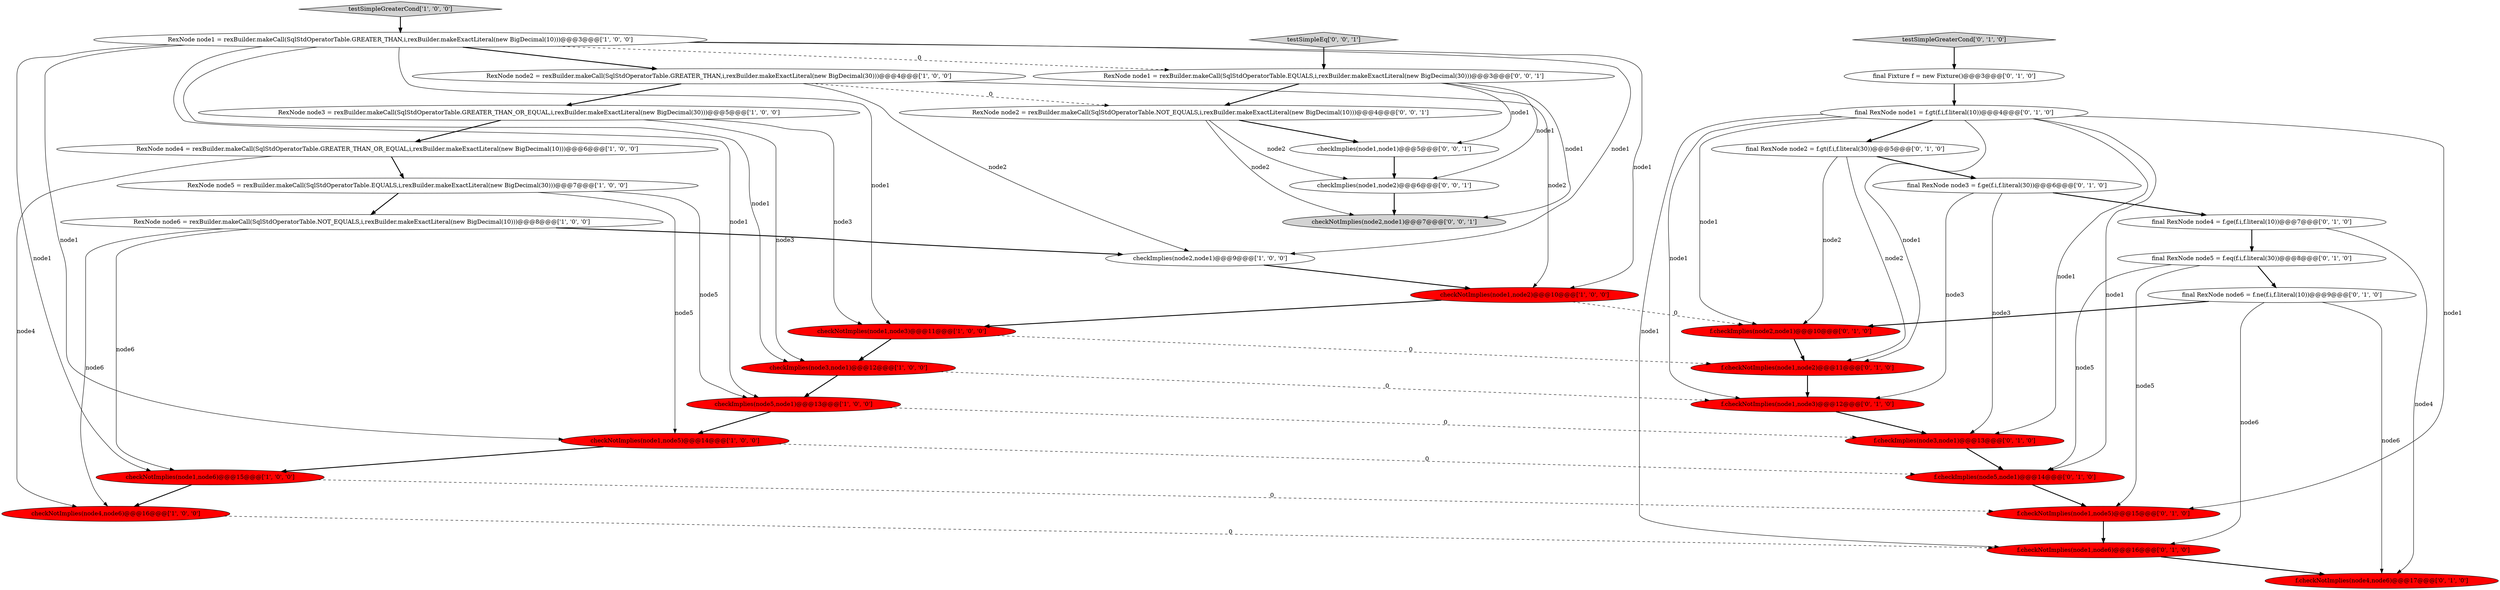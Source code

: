 digraph {
27 [style = filled, label = "f.checkNotImplies(node1,node3)@@@12@@@['0', '1', '0']", fillcolor = red, shape = ellipse image = "AAA1AAABBB2BBB"];
28 [style = filled, label = "final RexNode node3 = f.ge(f.i,f.literal(30))@@@6@@@['0', '1', '0']", fillcolor = white, shape = ellipse image = "AAA0AAABBB2BBB"];
2 [style = filled, label = "checkImplies(node2,node1)@@@9@@@['1', '0', '0']", fillcolor = white, shape = ellipse image = "AAA0AAABBB1BBB"];
13 [style = filled, label = "checkNotImplies(node1,node6)@@@15@@@['1', '0', '0']", fillcolor = red, shape = ellipse image = "AAA1AAABBB1BBB"];
17 [style = filled, label = "f.checkNotImplies(node1,node2)@@@11@@@['0', '1', '0']", fillcolor = red, shape = ellipse image = "AAA1AAABBB2BBB"];
21 [style = filled, label = "f.checkImplies(node3,node1)@@@13@@@['0', '1', '0']", fillcolor = red, shape = ellipse image = "AAA1AAABBB2BBB"];
9 [style = filled, label = "RexNode node1 = rexBuilder.makeCall(SqlStdOperatorTable.GREATER_THAN,i,rexBuilder.makeExactLiteral(new BigDecimal(10)))@@@3@@@['1', '0', '0']", fillcolor = white, shape = ellipse image = "AAA0AAABBB1BBB"];
3 [style = filled, label = "checkImplies(node5,node1)@@@13@@@['1', '0', '0']", fillcolor = red, shape = ellipse image = "AAA1AAABBB1BBB"];
29 [style = filled, label = "f.checkNotImplies(node1,node6)@@@16@@@['0', '1', '0']", fillcolor = red, shape = ellipse image = "AAA1AAABBB2BBB"];
8 [style = filled, label = "RexNode node4 = rexBuilder.makeCall(SqlStdOperatorTable.GREATER_THAN_OR_EQUAL,i,rexBuilder.makeExactLiteral(new BigDecimal(10)))@@@6@@@['1', '0', '0']", fillcolor = white, shape = ellipse image = "AAA0AAABBB1BBB"];
1 [style = filled, label = "checkNotImplies(node1,node2)@@@10@@@['1', '0', '0']", fillcolor = red, shape = ellipse image = "AAA1AAABBB1BBB"];
31 [style = filled, label = "testSimpleEq['0', '0', '1']", fillcolor = lightgray, shape = diamond image = "AAA0AAABBB3BBB"];
11 [style = filled, label = "RexNode node6 = rexBuilder.makeCall(SqlStdOperatorTable.NOT_EQUALS,i,rexBuilder.makeExactLiteral(new BigDecimal(10)))@@@8@@@['1', '0', '0']", fillcolor = white, shape = ellipse image = "AAA0AAABBB1BBB"];
12 [style = filled, label = "checkNotImplies(node1,node3)@@@11@@@['1', '0', '0']", fillcolor = red, shape = ellipse image = "AAA1AAABBB1BBB"];
33 [style = filled, label = "RexNode node2 = rexBuilder.makeCall(SqlStdOperatorTable.NOT_EQUALS,i,rexBuilder.makeExactLiteral(new BigDecimal(10)))@@@4@@@['0', '0', '1']", fillcolor = white, shape = ellipse image = "AAA0AAABBB3BBB"];
6 [style = filled, label = "RexNode node2 = rexBuilder.makeCall(SqlStdOperatorTable.GREATER_THAN,i,rexBuilder.makeExactLiteral(new BigDecimal(30)))@@@4@@@['1', '0', '0']", fillcolor = white, shape = ellipse image = "AAA0AAABBB1BBB"];
30 [style = filled, label = "f.checkNotImplies(node4,node6)@@@17@@@['0', '1', '0']", fillcolor = red, shape = ellipse image = "AAA1AAABBB2BBB"];
36 [style = filled, label = "checkImplies(node1,node1)@@@5@@@['0', '0', '1']", fillcolor = white, shape = ellipse image = "AAA0AAABBB3BBB"];
35 [style = filled, label = "RexNode node1 = rexBuilder.makeCall(SqlStdOperatorTable.EQUALS,i,rexBuilder.makeExactLiteral(new BigDecimal(30)))@@@3@@@['0', '0', '1']", fillcolor = white, shape = ellipse image = "AAA0AAABBB3BBB"];
15 [style = filled, label = "final Fixture f = new Fixture()@@@3@@@['0', '1', '0']", fillcolor = white, shape = ellipse image = "AAA0AAABBB2BBB"];
4 [style = filled, label = "testSimpleGreaterCond['1', '0', '0']", fillcolor = lightgray, shape = diamond image = "AAA0AAABBB1BBB"];
7 [style = filled, label = "checkNotImplies(node1,node5)@@@14@@@['1', '0', '0']", fillcolor = red, shape = ellipse image = "AAA1AAABBB1BBB"];
19 [style = filled, label = "f.checkNotImplies(node1,node5)@@@15@@@['0', '1', '0']", fillcolor = red, shape = ellipse image = "AAA1AAABBB2BBB"];
16 [style = filled, label = "final RexNode node5 = f.eq(f.i,f.literal(30))@@@8@@@['0', '1', '0']", fillcolor = white, shape = ellipse image = "AAA0AAABBB2BBB"];
18 [style = filled, label = "final RexNode node4 = f.ge(f.i,f.literal(10))@@@7@@@['0', '1', '0']", fillcolor = white, shape = ellipse image = "AAA0AAABBB2BBB"];
34 [style = filled, label = "checkImplies(node1,node2)@@@6@@@['0', '0', '1']", fillcolor = white, shape = ellipse image = "AAA0AAABBB3BBB"];
14 [style = filled, label = "RexNode node3 = rexBuilder.makeCall(SqlStdOperatorTable.GREATER_THAN_OR_EQUAL,i,rexBuilder.makeExactLiteral(new BigDecimal(30)))@@@5@@@['1', '0', '0']", fillcolor = white, shape = ellipse image = "AAA0AAABBB1BBB"];
26 [style = filled, label = "final RexNode node2 = f.gt(f.i,f.literal(30))@@@5@@@['0', '1', '0']", fillcolor = white, shape = ellipse image = "AAA0AAABBB2BBB"];
10 [style = filled, label = "RexNode node5 = rexBuilder.makeCall(SqlStdOperatorTable.EQUALS,i,rexBuilder.makeExactLiteral(new BigDecimal(30)))@@@7@@@['1', '0', '0']", fillcolor = white, shape = ellipse image = "AAA0AAABBB1BBB"];
22 [style = filled, label = "testSimpleGreaterCond['0', '1', '0']", fillcolor = lightgray, shape = diamond image = "AAA0AAABBB2BBB"];
0 [style = filled, label = "checkNotImplies(node4,node6)@@@16@@@['1', '0', '0']", fillcolor = red, shape = ellipse image = "AAA1AAABBB1BBB"];
20 [style = filled, label = "final RexNode node6 = f.ne(f.i,f.literal(10))@@@9@@@['0', '1', '0']", fillcolor = white, shape = ellipse image = "AAA0AAABBB2BBB"];
5 [style = filled, label = "checkImplies(node3,node1)@@@12@@@['1', '0', '0']", fillcolor = red, shape = ellipse image = "AAA1AAABBB1BBB"];
24 [style = filled, label = "f.checkImplies(node2,node1)@@@10@@@['0', '1', '0']", fillcolor = red, shape = ellipse image = "AAA1AAABBB2BBB"];
32 [style = filled, label = "checkNotImplies(node2,node1)@@@7@@@['0', '0', '1']", fillcolor = lightgray, shape = ellipse image = "AAA0AAABBB3BBB"];
25 [style = filled, label = "f.checkImplies(node5,node1)@@@14@@@['0', '1', '0']", fillcolor = red, shape = ellipse image = "AAA1AAABBB2BBB"];
23 [style = filled, label = "final RexNode node1 = f.gt(f.i,f.literal(10))@@@4@@@['0', '1', '0']", fillcolor = white, shape = ellipse image = "AAA0AAABBB2BBB"];
7->13 [style = bold, label=""];
5->3 [style = bold, label=""];
4->9 [style = bold, label=""];
18->30 [style = solid, label="node4"];
8->10 [style = bold, label=""];
15->23 [style = bold, label=""];
23->17 [style = solid, label="node1"];
22->15 [style = bold, label=""];
28->18 [style = bold, label=""];
12->5 [style = bold, label=""];
20->30 [style = solid, label="node6"];
9->7 [style = solid, label="node1"];
29->30 [style = bold, label=""];
9->12 [style = solid, label="node1"];
23->24 [style = solid, label="node1"];
3->21 [style = dashed, label="0"];
2->1 [style = bold, label=""];
19->29 [style = bold, label=""];
9->5 [style = solid, label="node1"];
35->33 [style = bold, label=""];
23->26 [style = bold, label=""];
14->12 [style = solid, label="node3"];
26->24 [style = solid, label="node2"];
23->19 [style = solid, label="node1"];
12->17 [style = dashed, label="0"];
9->2 [style = solid, label="node1"];
20->29 [style = solid, label="node6"];
26->17 [style = solid, label="node2"];
21->25 [style = bold, label=""];
11->13 [style = solid, label="node6"];
6->1 [style = solid, label="node2"];
28->27 [style = solid, label="node3"];
13->19 [style = dashed, label="0"];
6->33 [style = dashed, label="0"];
11->2 [style = bold, label=""];
9->13 [style = solid, label="node1"];
11->0 [style = solid, label="node6"];
16->25 [style = solid, label="node5"];
9->6 [style = bold, label=""];
10->3 [style = solid, label="node5"];
33->32 [style = solid, label="node2"];
9->35 [style = dashed, label="0"];
14->5 [style = solid, label="node3"];
6->14 [style = bold, label=""];
5->27 [style = dashed, label="0"];
9->3 [style = solid, label="node1"];
31->35 [style = bold, label=""];
9->1 [style = solid, label="node1"];
3->7 [style = bold, label=""];
10->7 [style = solid, label="node5"];
1->24 [style = dashed, label="0"];
6->2 [style = solid, label="node2"];
33->36 [style = bold, label=""];
35->36 [style = solid, label="node1"];
8->0 [style = solid, label="node4"];
24->17 [style = bold, label=""];
25->19 [style = bold, label=""];
0->29 [style = dashed, label="0"];
1->12 [style = bold, label=""];
7->25 [style = dashed, label="0"];
23->27 [style = solid, label="node1"];
23->29 [style = solid, label="node1"];
34->32 [style = bold, label=""];
14->8 [style = bold, label=""];
35->32 [style = solid, label="node1"];
33->34 [style = solid, label="node2"];
26->28 [style = bold, label=""];
23->25 [style = solid, label="node1"];
17->27 [style = bold, label=""];
28->21 [style = solid, label="node3"];
20->24 [style = bold, label=""];
16->20 [style = bold, label=""];
27->21 [style = bold, label=""];
16->19 [style = solid, label="node5"];
36->34 [style = bold, label=""];
23->21 [style = solid, label="node1"];
35->34 [style = solid, label="node1"];
13->0 [style = bold, label=""];
10->11 [style = bold, label=""];
18->16 [style = bold, label=""];
}
